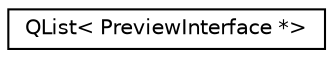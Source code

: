 digraph "类继承关系图"
{
  edge [fontname="Helvetica",fontsize="10",labelfontname="Helvetica",labelfontsize="10"];
  node [fontname="Helvetica",fontsize="10",shape=record];
  rankdir="LR";
  Node0 [label="QList\< PreviewInterface *\>",height=0.2,width=0.4,color="black", fillcolor="white", style="filled",URL="$class_q_list.html"];
}

